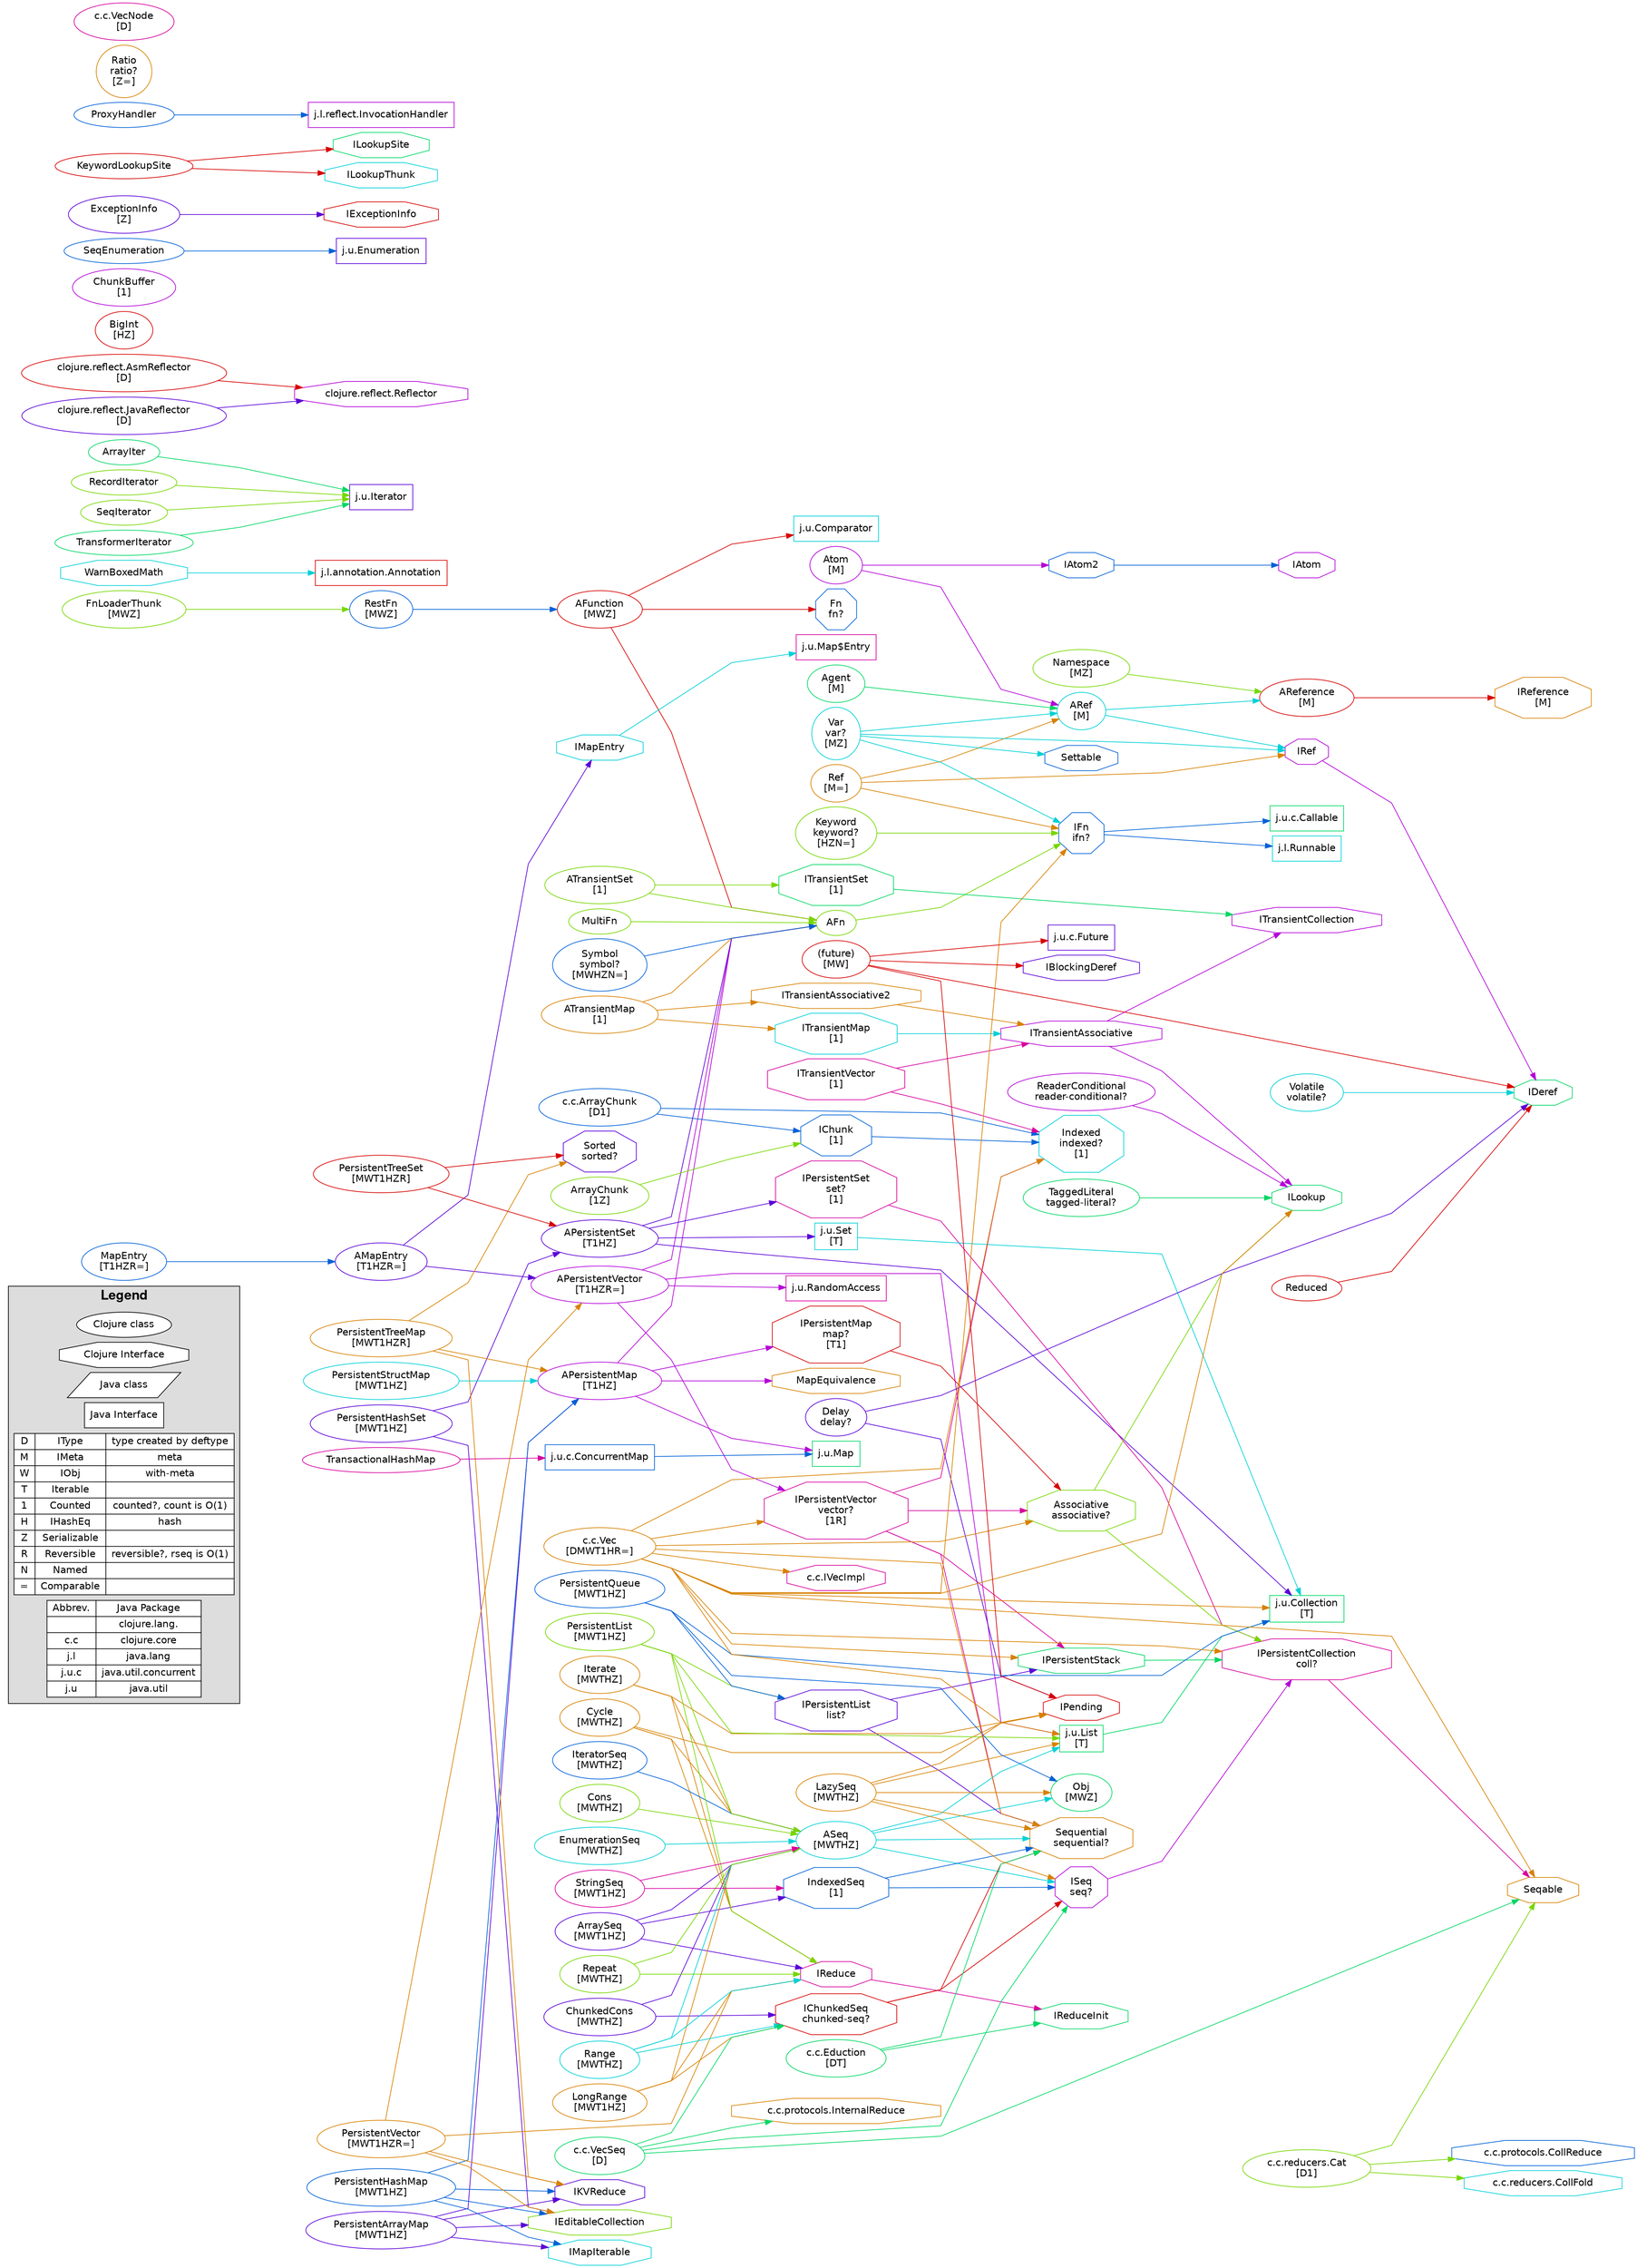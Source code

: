digraph {
  rankdir=LR;
  dpi=55;
  nodesep=0.10;
  ranksep=1.2;
  mclimit=2500.0;
  splines=polyline;
  node[ fontname=Helvetica shape=box ];

  subgraph cluster_legend {
    label="Legend"
    fontname="Helvetica Bold"
    fontsize=19
    bgcolor="#dddddd"
    "Clojure class" [ shape=oval fillcolor="#ffffff" style=filled ];
    "Clojure Interface" [ shape=octagon fillcolor="#ffffff" style=filled ];
    "Java class" [ shape=parallelogram fillcolor="#ffffff" style=filled ];
    "Java Interface" [ shape=box fillcolor="#ffffff" style=filled ];
    
    badges [
      shape=record
      style=filled
      fillcolor="#ffffff"
      label="{{D|M|W|T|1|H|Z|R|N|=}|{IType|IMeta|IObj|Iterable|Counted|IHashEq|Serializable|Reversible|Named|Comparable}|{type created by deftype|meta|with-meta||counted?, count is O(1)|hash||reversible?, rseq is O(1)||}}"
    ]
    java_package_abbreviations [
      shape=record
      style=filled
      fillcolor="#ffffff"
      label="{{Abbrev.||c.c|j.l|j.u.c|j.u}|{Java Package|clojure.lang.|clojure.core|java.lang|java.util.concurrent|java.util}}"
    ]
  }
  "class clojure.lang.AFn" [ label="AFn" color="#76d700" shape="oval"];
  "class clojure.lang.AFn" -> "interface clojure.lang.IFn" [ color="#76d700" ];
  "class clojure.lang.AFunction" [ label="AFunction\n[MWZ]" color="#d70000" shape="oval"];
  "class clojure.lang.AFunction" -> "class clojure.lang.AFn" [ color="#d70000" ];
  "class clojure.lang.AFunction" -> "interface java.util.Comparator" [ color="#d70000" ];
  "class clojure.lang.AFunction" -> "interface clojure.lang.Fn" [ color="#d70000" ];
  "class clojure.lang.AMapEntry" [ label="AMapEntry\n[T1HZR=]" color="#5a00d7" shape="oval"];
  "class clojure.lang.AMapEntry" -> "class clojure.lang.APersistentVector" [ color="#5a00d7" ];
  "class clojure.lang.AMapEntry" -> "interface clojure.lang.IMapEntry" [ color="#5a00d7" ];
  "class clojure.lang.APersistentMap" [ label="APersistentMap\n[T1HZ]" color="#b300d7" shape="oval"];
  "class clojure.lang.APersistentMap" -> "class clojure.lang.AFn" [ color="#b300d7" ];
  "class clojure.lang.APersistentMap" -> "interface clojure.lang.IPersistentMap" [ color="#b300d7" ];
  "class clojure.lang.APersistentMap" -> "interface java.util.Map" [ color="#b300d7" ];
  "class clojure.lang.APersistentMap" -> "interface clojure.lang.MapEquivalence" [ color="#b300d7" ];
  "class clojure.lang.APersistentSet" [ label="APersistentSet\n[T1HZ]" color="#5a00d7" shape="oval"];
  "class clojure.lang.APersistentSet" -> "class clojure.lang.AFn" [ color="#5a00d7" ];
  "class clojure.lang.APersistentSet" -> "interface clojure.lang.IPersistentSet" [ color="#5a00d7" ];
  "class clojure.lang.APersistentSet" -> "interface java.util.Collection" [ color="#5a00d7" ];
  "class clojure.lang.APersistentSet" -> "interface java.util.Set" [ color="#5a00d7" ];
  "class clojure.lang.APersistentVector" [ label="APersistentVector\n[T1HZR=]" color="#b300d7" shape="oval"];
  "class clojure.lang.APersistentVector" -> "class clojure.lang.AFn" [ color="#b300d7" ];
  "class clojure.lang.APersistentVector" -> "interface clojure.lang.IPersistentVector" [ color="#b300d7" ];
  "class clojure.lang.APersistentVector" -> "interface java.util.List" [ color="#b300d7" ];
  "class clojure.lang.APersistentVector" -> "interface java.util.RandomAccess" [ color="#b300d7" ];
  "class clojure.lang.ARef" [ label="ARef\n[M]" color="#00d0d7" shape="oval"];
  "class clojure.lang.ARef" -> "class clojure.lang.AReference" [ color="#00d0d7" ];
  "class clojure.lang.ARef" -> "interface clojure.lang.IRef" [ color="#00d0d7" ];
  "class clojure.lang.AReference" [ label="AReference\n[M]" color="#d70000" shape="oval"];
  "class clojure.lang.AReference" -> "interface clojure.lang.IReference" [ color="#d70000" ];
  "class clojure.lang.ASeq" [ label="ASeq\n[MWTHZ]" color="#00d0d7" shape="oval"];
  "class clojure.lang.ASeq" -> "class clojure.lang.Obj" [ color="#00d0d7" ];
  "class clojure.lang.ASeq" -> "interface clojure.lang.ISeq" [ color="#00d0d7" ];
  "class clojure.lang.ASeq" -> "interface clojure.lang.Sequential" [ color="#00d0d7" ];
  "class clojure.lang.ASeq" -> "interface java.util.List" [ color="#00d0d7" ];
  "class clojure.lang.ATransientMap" [ label="ATransientMap\n[1]" color="#d78100" shape="oval"];
  "class clojure.lang.ATransientMap" -> "class clojure.lang.AFn" [ color="#d78100" ];
  "class clojure.lang.ATransientMap" -> "interface clojure.lang.ITransientMap" [ color="#d78100" ];
  "class clojure.lang.ATransientMap" -> "interface clojure.lang.ITransientAssociative2" [ color="#d78100" ];
  "class clojure.lang.ATransientSet" [ label="ATransientSet\n[1]" color="#76d700" shape="oval"];
  "class clojure.lang.ATransientSet" -> "class clojure.lang.AFn" [ color="#76d700" ];
  "class clojure.lang.ATransientSet" -> "interface clojure.lang.ITransientSet" [ color="#76d700" ];
  "class clojure.lang.Agent" [ label="Agent\n[M]" color="#00d764" shape="oval"];
  "class clojure.lang.Agent" -> "class clojure.lang.ARef" [ color="#00d764" ];
  "interface java.lang.annotation.Annotation" [ label="j.l.annotation.Annotation" color="#d70000" shape="box"];
  "class clojure.core.ArrayChunk" [ label="c.c.ArrayChunk\n[D1]" color="#0061d7" shape="oval"];
  "class clojure.core.ArrayChunk" -> "interface clojure.lang.IChunk" [ color="#0061d7" ];
  "class clojure.core.ArrayChunk" -> "interface clojure.lang.Indexed" [ color="#0061d7" ];
  "class clojure.lang.ArrayChunk" [ label="ArrayChunk\n[1Z]" color="#76d700" shape="oval"];
  "class clojure.lang.ArrayChunk" -> "interface clojure.lang.IChunk" [ color="#76d700" ];
  "class clojure.lang.ArrayIter" [ label="ArrayIter" color="#00d764" shape="oval"];
  "class clojure.lang.ArrayIter" -> "interface java.util.Iterator" [ color="#00d764" ];
  "class clojure.lang.ArraySeq" [ label="ArraySeq\n[MWT1HZ]" color="#5a00d7" shape="oval"];
  "class clojure.lang.ArraySeq" -> "class clojure.lang.ASeq" [ color="#5a00d7" ];
  "class clojure.lang.ArraySeq" -> "interface clojure.lang.IndexedSeq" [ color="#5a00d7" ];
  "class clojure.lang.ArraySeq" -> "interface clojure.lang.IReduce" [ color="#5a00d7" ];
  "class clojure.reflect.AsmReflector" [ label="clojure.reflect.AsmReflector\n[D]" color="#d70000" shape="oval"];
  "class clojure.reflect.AsmReflector" -> "interface clojure.reflect.Reflector" [ color="#d70000" ];
  "interface clojure.lang.Associative" [ label="Associative\nassociative?" color="#76d700" shape="octagon"];
  "interface clojure.lang.Associative" -> "interface clojure.lang.IPersistentCollection" [ color="#76d700" ];
  "interface clojure.lang.Associative" -> "interface clojure.lang.ILookup" [ color="#76d700" ];
  "class clojure.lang.Atom" [ label="Atom\n[M]" color="#b300d7" shape="oval"];
  "class clojure.lang.Atom" -> "class clojure.lang.ARef" [ color="#b300d7" ];
  "class clojure.lang.Atom" -> "interface clojure.lang.IAtom2" [ color="#b300d7" ];
  "class clojure.lang.BigInt" [ label="BigInt\n[HZ]" color="#d70000" shape="oval"];
  "interface java.util.concurrent.Callable" [ label="j.u.c.Callable" color="#00d764" shape="box"];
  "class clojure.core.reducers.Cat" [ label="c.c.reducers.Cat\n[D1]" color="#76d700" shape="oval"];
  "class clojure.core.reducers.Cat" -> "interface clojure.core.reducers.CollFold" [ color="#76d700" ];
  "class clojure.core.reducers.Cat" -> "interface clojure.lang.Seqable" [ color="#76d700" ];
  "class clojure.core.reducers.Cat" -> "interface clojure.core.protocols.CollReduce" [ color="#76d700" ];
  "class clojure.lang.ChunkBuffer" [ label="ChunkBuffer\n[1]" color="#b300d7" shape="oval"];
  "class clojure.lang.ChunkedCons" [ label="ChunkedCons\n[MWTHZ]" color="#5a00d7" shape="oval"];
  "class clojure.lang.ChunkedCons" -> "class clojure.lang.ASeq" [ color="#5a00d7" ];
  "class clojure.lang.ChunkedCons" -> "interface clojure.lang.IChunkedSeq" [ color="#5a00d7" ];
  "interface clojure.core.reducers.CollFold" [ label="c.c.reducers.CollFold" color="#00d0d7" shape="octagon"];
  "interface clojure.core.protocols.CollReduce" [ label="c.c.protocols.CollReduce" color="#0061d7" shape="octagon"];
  "interface java.util.Collection" [ label="j.u.Collection\n[T]" color="#00d764" shape="box"];
  "interface java.util.Comparator" [ label="j.u.Comparator" color="#00d0d7" shape="box"];
  "interface java.util.concurrent.ConcurrentMap" [ label="j.u.c.ConcurrentMap" color="#0061d7" shape="box"];
  "interface java.util.concurrent.ConcurrentMap" -> "interface java.util.Map" [ color="#0061d7" ];
  "class clojure.lang.Cons" [ label="Cons\n[MWTHZ]" color="#76d700" shape="oval"];
  "class clojure.lang.Cons" -> "class clojure.lang.ASeq" [ color="#76d700" ];
  "class clojure.lang.Cycle" [ label="Cycle\n[MWTHZ]" color="#d78100" shape="oval"];
  "class clojure.lang.Cycle" -> "class clojure.lang.ASeq" [ color="#d78100" ];
  "class clojure.lang.Cycle" -> "interface clojure.lang.IReduce" [ color="#d78100" ];
  "class clojure.lang.Cycle" -> "interface clojure.lang.IPending" [ color="#d78100" ];
  "class clojure.lang.Delay" [ label="Delay\ndelay?" color="#5a00d7" shape="oval"];
  "class clojure.lang.Delay" -> "interface clojure.lang.IDeref" [ color="#5a00d7" ];
  "class clojure.lang.Delay" -> "interface clojure.lang.IPending" [ color="#5a00d7" ];
  "class clojure.core.Eduction" [ label="c.c.Eduction\n[DT]" color="#00d764" shape="oval"];
  "class clojure.core.Eduction" -> "interface clojure.lang.IReduceInit" [ color="#00d764" ];
  "class clojure.core.Eduction" -> "interface clojure.lang.Sequential" [ color="#00d764" ];
  "interface java.util.Map$Entry" [ label="j.u.Map$Entry" color="#d7009e" shape="box"];
  "interface java.util.Enumeration" [ label="j.u.Enumeration" color="#5a00d7" shape="box"];
  "class clojure.lang.EnumerationSeq" [ label="EnumerationSeq\n[MWTHZ]" color="#00d0d7" shape="oval"];
  "class clojure.lang.EnumerationSeq" -> "class clojure.lang.ASeq" [ color="#00d0d7" ];
  "class clojure.lang.ExceptionInfo" [ label="ExceptionInfo\n[Z]" color="#5a00d7" shape="oval"];
  "class clojure.lang.ExceptionInfo" -> "interface clojure.lang.IExceptionInfo" [ color="#5a00d7" ];
  "interface clojure.lang.Fn" [ label="Fn\nfn?" color="#0061d7" shape="octagon"];
  "class clojure.lang.FnLoaderThunk" [ label="FnLoaderThunk\n[MWZ]" color="#76d700" shape="oval"];
  "class clojure.lang.FnLoaderThunk" -> "class clojure.lang.RestFn" [ color="#76d700" ];
  "interface java.util.concurrent.Future" [ label="j.u.c.Future" color="#5a00d7" shape="box"];
  "interface clojure.lang.IAtom" [ label="IAtom" color="#b300d7" shape="octagon"];
  "interface clojure.lang.IAtom2" [ label="IAtom2" color="#0061d7" shape="octagon"];
  "interface clojure.lang.IAtom2" -> "interface clojure.lang.IAtom" [ color="#0061d7" ];
  "interface clojure.lang.IBlockingDeref" [ label="IBlockingDeref" color="#5a00d7" shape="octagon"];
  "interface clojure.lang.IChunk" [ label="IChunk\n[1]" color="#0061d7" shape="octagon"];
  "interface clojure.lang.IChunk" -> "interface clojure.lang.Indexed" [ color="#0061d7" ];
  "interface clojure.lang.IChunkedSeq" [ label="IChunkedSeq\nchunked-seq?" color="#d70000" shape="octagon"];
  "interface clojure.lang.IChunkedSeq" -> "interface clojure.lang.ISeq" [ color="#d70000" ];
  "interface clojure.lang.IChunkedSeq" -> "interface clojure.lang.Sequential" [ color="#d70000" ];
  "interface clojure.lang.IDeref" [ label="IDeref" color="#00d764" shape="octagon"];
  "interface clojure.lang.IEditableCollection" [ label="IEditableCollection" color="#76d700" shape="octagon"];
  "interface clojure.lang.IExceptionInfo" [ label="IExceptionInfo" color="#d70000" shape="octagon"];
  "interface clojure.lang.IFn" [ label="IFn\nifn?" color="#0061d7" shape="octagon"];
  "interface clojure.lang.IFn" -> "interface java.util.concurrent.Callable" [ color="#0061d7" ];
  "interface clojure.lang.IFn" -> "interface java.lang.Runnable" [ color="#0061d7" ];
  "interface clojure.lang.IKVReduce" [ label="IKVReduce" color="#5a00d7" shape="octagon"];
  "interface clojure.lang.ILookup" [ label="ILookup" color="#00d764" shape="octagon"];
  "interface clojure.lang.ILookupSite" [ label="ILookupSite" color="#00d764" shape="octagon"];
  "interface clojure.lang.ILookupThunk" [ label="ILookupThunk" color="#00d0d7" shape="octagon"];
  "interface clojure.lang.IMapEntry" [ label="IMapEntry" color="#00d0d7" shape="octagon"];
  "interface clojure.lang.IMapEntry" -> "interface java.util.Map$Entry" [ color="#00d0d7" ];
  "interface clojure.lang.IMapIterable" [ label="IMapIterable" color="#00d0d7" shape="octagon"];
  "interface clojure.lang.IPending" [ label="IPending" color="#d70000" shape="octagon"];
  "interface clojure.lang.IPersistentCollection" [ label="IPersistentCollection\ncoll?" color="#d7009e" shape="octagon"];
  "interface clojure.lang.IPersistentCollection" -> "interface clojure.lang.Seqable" [ color="#d7009e" ];
  "interface clojure.lang.IPersistentList" [ label="IPersistentList\nlist?" color="#5a00d7" shape="octagon"];
  "interface clojure.lang.IPersistentList" -> "interface clojure.lang.Sequential" [ color="#5a00d7" ];
  "interface clojure.lang.IPersistentList" -> "interface clojure.lang.IPersistentStack" [ color="#5a00d7" ];
  "interface clojure.lang.IPersistentMap" [ label="IPersistentMap\nmap?\n[T1]" color="#d70000" shape="octagon"];
  "interface clojure.lang.IPersistentMap" -> "interface clojure.lang.Associative" [ color="#d70000" ];
  "interface clojure.lang.IPersistentSet" [ label="IPersistentSet\nset?\n[1]" color="#d7009e" shape="octagon"];
  "interface clojure.lang.IPersistentSet" -> "interface clojure.lang.IPersistentCollection" [ color="#d7009e" ];
  "interface clojure.lang.IPersistentStack" [ label="IPersistentStack" color="#00d764" shape="octagon"];
  "interface clojure.lang.IPersistentStack" -> "interface clojure.lang.IPersistentCollection" [ color="#00d764" ];
  "interface clojure.lang.IPersistentVector" [ label="IPersistentVector\nvector?\n[1R]" color="#d7009e" shape="octagon"];
  "interface clojure.lang.IPersistentVector" -> "interface clojure.lang.Associative" [ color="#d7009e" ];
  "interface clojure.lang.IPersistentVector" -> "interface clojure.lang.Sequential" [ color="#d7009e" ];
  "interface clojure.lang.IPersistentVector" -> "interface clojure.lang.IPersistentStack" [ color="#d7009e" ];
  "interface clojure.lang.IPersistentVector" -> "interface clojure.lang.Indexed" [ color="#d7009e" ];
  "interface clojure.lang.IReduce" [ label="IReduce" color="#d7009e" shape="octagon"];
  "interface clojure.lang.IReduce" -> "interface clojure.lang.IReduceInit" [ color="#d7009e" ];
  "interface clojure.lang.IReduceInit" [ label="IReduceInit" color="#00d764" shape="octagon"];
  "interface clojure.lang.IRef" [ label="IRef" color="#b300d7" shape="octagon"];
  "interface clojure.lang.IRef" -> "interface clojure.lang.IDeref" [ color="#b300d7" ];
  "interface clojure.lang.IReference" [ label="IReference\n[M]" color="#d78100" shape="octagon"];
  "interface clojure.lang.ISeq" [ label="ISeq\nseq?" color="#b300d7" shape="octagon"];
  "interface clojure.lang.ISeq" -> "interface clojure.lang.IPersistentCollection" [ color="#b300d7" ];
  "interface clojure.lang.ITransientAssociative" [ label="ITransientAssociative" color="#b300d7" shape="octagon"];
  "interface clojure.lang.ITransientAssociative" -> "interface clojure.lang.ITransientCollection" [ color="#b300d7" ];
  "interface clojure.lang.ITransientAssociative" -> "interface clojure.lang.ILookup" [ color="#b300d7" ];
  "interface clojure.lang.ITransientAssociative2" [ label="ITransientAssociative2" color="#d78100" shape="octagon"];
  "interface clojure.lang.ITransientAssociative2" -> "interface clojure.lang.ITransientAssociative" [ color="#d78100" ];
  "interface clojure.lang.ITransientCollection" [ label="ITransientCollection" color="#b300d7" shape="octagon"];
  "interface clojure.lang.ITransientMap" [ label="ITransientMap\n[1]" color="#00d0d7" shape="octagon"];
  "interface clojure.lang.ITransientMap" -> "interface clojure.lang.ITransientAssociative" [ color="#00d0d7" ];
  "interface clojure.lang.ITransientSet" [ label="ITransientSet\n[1]" color="#00d764" shape="octagon"];
  "interface clojure.lang.ITransientSet" -> "interface clojure.lang.ITransientCollection" [ color="#00d764" ];
  "interface clojure.lang.ITransientVector" [ label="ITransientVector\n[1]" color="#d7009e" shape="octagon"];
  "interface clojure.lang.ITransientVector" -> "interface clojure.lang.ITransientAssociative" [ color="#d7009e" ];
  "interface clojure.lang.ITransientVector" -> "interface clojure.lang.Indexed" [ color="#d7009e" ];
  "interface clojure.core.IVecImpl" [ label="c.c.IVecImpl" color="#d7009e" shape="octagon"];
  "interface clojure.lang.Indexed" [ label="Indexed\nindexed?\n[1]" color="#00d0d7" shape="octagon"];
  "interface clojure.lang.IndexedSeq" [ label="IndexedSeq\n[1]" color="#0061d7" shape="octagon"];
  "interface clojure.lang.IndexedSeq" -> "interface clojure.lang.ISeq" [ color="#0061d7" ];
  "interface clojure.lang.IndexedSeq" -> "interface clojure.lang.Sequential" [ color="#0061d7" ];
  "interface clojure.core.protocols.InternalReduce" [ label="c.c.protocols.InternalReduce" color="#d78100" shape="octagon"];
  "interface java.lang.reflect.InvocationHandler" [ label="j.l.reflect.InvocationHandler" color="#b300d7" shape="box"];
  "class clojure.lang.Iterate" [ label="Iterate\n[MWTHZ]" color="#d78100" shape="oval"];
  "class clojure.lang.Iterate" -> "class clojure.lang.ASeq" [ color="#d78100" ];
  "class clojure.lang.Iterate" -> "interface clojure.lang.IReduce" [ color="#d78100" ];
  "class clojure.lang.Iterate" -> "interface clojure.lang.IPending" [ color="#d78100" ];
  "interface java.util.Iterator" [ label="j.u.Iterator" color="#5a00d7" shape="box"];
  "class clojure.lang.IteratorSeq" [ label="IteratorSeq\n[MWTHZ]" color="#0061d7" shape="oval"];
  "class clojure.lang.IteratorSeq" -> "class clojure.lang.ASeq" [ color="#0061d7" ];
  "class clojure.reflect.JavaReflector" [ label="clojure.reflect.JavaReflector\n[D]" color="#5a00d7" shape="oval"];
  "class clojure.reflect.JavaReflector" -> "interface clojure.reflect.Reflector" [ color="#5a00d7" ];
  "class clojure.lang.Keyword" [ label="Keyword\nkeyword?\n[HZN=]" color="#76d700" shape="oval"];
  "class clojure.lang.Keyword" -> "interface clojure.lang.IFn" [ color="#76d700" ];
  "class clojure.lang.KeywordLookupSite" [ label="KeywordLookupSite" color="#d70000" shape="oval"];
  "class clojure.lang.KeywordLookupSite" -> "interface clojure.lang.ILookupSite" [ color="#d70000" ];
  "class clojure.lang.KeywordLookupSite" -> "interface clojure.lang.ILookupThunk" [ color="#d70000" ];
  "class clojure.lang.LazySeq" [ label="LazySeq\n[MWTHZ]" color="#d78100" shape="oval"];
  "class clojure.lang.LazySeq" -> "class clojure.lang.Obj" [ color="#d78100" ];
  "class clojure.lang.LazySeq" -> "interface clojure.lang.ISeq" [ color="#d78100" ];
  "class clojure.lang.LazySeq" -> "interface clojure.lang.Sequential" [ color="#d78100" ];
  "class clojure.lang.LazySeq" -> "interface java.util.List" [ color="#d78100" ];
  "class clojure.lang.LazySeq" -> "interface clojure.lang.IPending" [ color="#d78100" ];
  "interface java.util.List" [ label="j.u.List\n[T]" color="#00d764" shape="box"];
  "interface java.util.List" -> "interface java.util.Collection" [ color="#00d764" ];
  "class clojure.lang.LongRange" [ label="LongRange\n[MWT1HZ]" color="#d78100" shape="oval"];
  "class clojure.lang.LongRange" -> "class clojure.lang.ASeq" [ color="#d78100" ];
  "class clojure.lang.LongRange" -> "interface clojure.lang.IChunkedSeq" [ color="#d78100" ];
  "class clojure.lang.LongRange" -> "interface clojure.lang.IReduce" [ color="#d78100" ];
  "interface java.util.Map" [ label="j.u.Map" color="#00d764" shape="box"];
  "class clojure.lang.MapEntry" [ label="MapEntry\n[T1HZR=]" color="#0061d7" shape="oval"];
  "class clojure.lang.MapEntry" -> "class clojure.lang.AMapEntry" [ color="#0061d7" ];
  "interface clojure.lang.MapEquivalence" [ label="MapEquivalence" color="#d78100" shape="octagon"];
  "class clojure.lang.MultiFn" [ label="MultiFn" color="#76d700" shape="oval"];
  "class clojure.lang.MultiFn" -> "class clojure.lang.AFn" [ color="#76d700" ];
  "class clojure.lang.Namespace" [ label="Namespace\n[MZ]" color="#76d700" shape="oval"];
  "class clojure.lang.Namespace" -> "class clojure.lang.AReference" [ color="#76d700" ];
  "class clojure.lang.Obj" [ label="Obj\n[MWZ]" color="#00d764" shape="oval"];
  "class clojure.lang.PersistentArrayMap" [ label="PersistentArrayMap\n[MWT1HZ]" color="#5a00d7" shape="oval"];
  "class clojure.lang.PersistentArrayMap" -> "class clojure.lang.APersistentMap" [ color="#5a00d7" ];
  "class clojure.lang.PersistentArrayMap" -> "interface clojure.lang.IEditableCollection" [ color="#5a00d7" ];
  "class clojure.lang.PersistentArrayMap" -> "interface clojure.lang.IMapIterable" [ color="#5a00d7" ];
  "class clojure.lang.PersistentArrayMap" -> "interface clojure.lang.IKVReduce" [ color="#5a00d7" ];
  "class clojure.lang.PersistentHashMap" [ label="PersistentHashMap\n[MWT1HZ]" color="#0061d7" shape="oval"];
  "class clojure.lang.PersistentHashMap" -> "class clojure.lang.APersistentMap" [ color="#0061d7" ];
  "class clojure.lang.PersistentHashMap" -> "interface clojure.lang.IEditableCollection" [ color="#0061d7" ];
  "class clojure.lang.PersistentHashMap" -> "interface clojure.lang.IMapIterable" [ color="#0061d7" ];
  "class clojure.lang.PersistentHashMap" -> "interface clojure.lang.IKVReduce" [ color="#0061d7" ];
  "class clojure.lang.PersistentHashSet" [ label="PersistentHashSet\n[MWT1HZ]" color="#5a00d7" shape="oval"];
  "class clojure.lang.PersistentHashSet" -> "class clojure.lang.APersistentSet" [ color="#5a00d7" ];
  "class clojure.lang.PersistentHashSet" -> "interface clojure.lang.IEditableCollection" [ color="#5a00d7" ];
  "class clojure.lang.PersistentList" [ label="PersistentList\n[MWT1HZ]" color="#76d700" shape="oval"];
  "class clojure.lang.PersistentList" -> "class clojure.lang.ASeq" [ color="#76d700" ];
  "class clojure.lang.PersistentList" -> "interface clojure.lang.IPersistentList" [ color="#76d700" ];
  "class clojure.lang.PersistentList" -> "interface clojure.lang.IReduce" [ color="#76d700" ];
  "class clojure.lang.PersistentList" -> "interface java.util.List" [ color="#76d700" ];
  "class clojure.lang.PersistentQueue" [ label="PersistentQueue\n[MWT1HZ]" color="#0061d7" shape="oval"];
  "class clojure.lang.PersistentQueue" -> "class clojure.lang.Obj" [ color="#0061d7" ];
  "class clojure.lang.PersistentQueue" -> "interface clojure.lang.IPersistentList" [ color="#0061d7" ];
  "class clojure.lang.PersistentQueue" -> "interface java.util.Collection" [ color="#0061d7" ];
  "class clojure.lang.PersistentStructMap" [ label="PersistentStructMap\n[MWT1HZ]" color="#00d0d7" shape="oval"];
  "class clojure.lang.PersistentStructMap" -> "class clojure.lang.APersistentMap" [ color="#00d0d7" ];
  "class clojure.lang.PersistentTreeMap" [ label="PersistentTreeMap\n[MWT1HZR]" color="#d78100" shape="oval"];
  "class clojure.lang.PersistentTreeMap" -> "class clojure.lang.APersistentMap" [ color="#d78100" ];
  "class clojure.lang.PersistentTreeMap" -> "interface clojure.lang.Sorted" [ color="#d78100" ];
  "class clojure.lang.PersistentTreeMap" -> "interface clojure.lang.IKVReduce" [ color="#d78100" ];
  "class clojure.lang.PersistentTreeSet" [ label="PersistentTreeSet\n[MWT1HZR]" color="#d70000" shape="oval"];
  "class clojure.lang.PersistentTreeSet" -> "class clojure.lang.APersistentSet" [ color="#d70000" ];
  "class clojure.lang.PersistentTreeSet" -> "interface clojure.lang.Sorted" [ color="#d70000" ];
  "class clojure.lang.PersistentVector" [ label="PersistentVector\n[MWT1HZR=]" color="#d78100" shape="oval"];
  "class clojure.lang.PersistentVector" -> "class clojure.lang.APersistentVector" [ color="#d78100" ];
  "class clojure.lang.PersistentVector" -> "interface clojure.lang.IEditableCollection" [ color="#d78100" ];
  "class clojure.lang.PersistentVector" -> "interface clojure.lang.IReduce" [ color="#d78100" ];
  "class clojure.lang.PersistentVector" -> "interface clojure.lang.IKVReduce" [ color="#d78100" ];
  "class clojure.lang.ProxyHandler" [ label="ProxyHandler" color="#0061d7" shape="oval"];
  "class clojure.lang.ProxyHandler" -> "interface java.lang.reflect.InvocationHandler" [ color="#0061d7" ];
  "interface java.util.RandomAccess" [ label="j.u.RandomAccess" color="#d7009e" shape="box"];
  "class clojure.lang.Range" [ label="Range\n[MWTHZ]" color="#00d0d7" shape="oval"];
  "class clojure.lang.Range" -> "class clojure.lang.ASeq" [ color="#00d0d7" ];
  "class clojure.lang.Range" -> "interface clojure.lang.IChunkedSeq" [ color="#00d0d7" ];
  "class clojure.lang.Range" -> "interface clojure.lang.IReduce" [ color="#00d0d7" ];
  "class clojure.lang.Ratio" [ label="Ratio\nratio?\n[Z=]" color="#d78100" shape="oval"];
  "class clojure.lang.ReaderConditional" [ label="ReaderConditional\nreader-conditional?" color="#b300d7" shape="oval"];
  "class clojure.lang.ReaderConditional" -> "interface clojure.lang.ILookup" [ color="#b300d7" ];
  "class clojure.lang.RecordIterator" [ label="RecordIterator" color="#76d700" shape="oval"];
  "class clojure.lang.RecordIterator" -> "interface java.util.Iterator" [ color="#76d700" ];
  "class clojure.lang.Reduced" [ label="Reduced" color="#d70000" shape="oval"];
  "class clojure.lang.Reduced" -> "interface clojure.lang.IDeref" [ color="#d70000" ];
  "class clojure.lang.Ref" [ label="Ref\n[M=]" color="#d78100" shape="oval"];
  "class clojure.lang.Ref" -> "class clojure.lang.ARef" [ color="#d78100" ];
  "class clojure.lang.Ref" -> "interface clojure.lang.IFn" [ color="#d78100" ];
  "class clojure.lang.Ref" -> "interface clojure.lang.IRef" [ color="#d78100" ];
  "interface clojure.reflect.Reflector" [ label="clojure.reflect.Reflector" color="#b300d7" shape="octagon"];
  "class clojure.lang.Repeat" [ label="Repeat\n[MWTHZ]" color="#76d700" shape="oval"];
  "class clojure.lang.Repeat" -> "class clojure.lang.ASeq" [ color="#76d700" ];
  "class clojure.lang.Repeat" -> "interface clojure.lang.IReduce" [ color="#76d700" ];
  "class clojure.lang.RestFn" [ label="RestFn\n[MWZ]" color="#0061d7" shape="oval"];
  "class clojure.lang.RestFn" -> "class clojure.lang.AFunction" [ color="#0061d7" ];
  "interface java.lang.Runnable" [ label="j.l.Runnable" color="#00d0d7" shape="box"];
  "class clojure.lang.SeqEnumeration" [ label="SeqEnumeration" color="#0061d7" shape="oval"];
  "class clojure.lang.SeqEnumeration" -> "interface java.util.Enumeration" [ color="#0061d7" ];
  "class clojure.lang.SeqIterator" [ label="SeqIterator" color="#76d700" shape="oval"];
  "class clojure.lang.SeqIterator" -> "interface java.util.Iterator" [ color="#76d700" ];
  "interface clojure.lang.Seqable" [ label="Seqable" color="#d78100" shape="octagon"];
  "interface clojure.lang.Sequential" [ label="Sequential\nsequential?" color="#d78100" shape="octagon"];
  "interface java.util.Set" [ label="j.u.Set\n[T]" color="#00d0d7" shape="box"];
  "interface java.util.Set" -> "interface java.util.Collection" [ color="#00d0d7" ];
  "interface clojure.lang.Settable" [ label="Settable" color="#0061d7" shape="octagon"];
  "interface clojure.lang.Sorted" [ label="Sorted\nsorted?" color="#5a00d7" shape="octagon"];
  "class clojure.lang.StringSeq" [ label="StringSeq\n[MWT1HZ]" color="#d7009e" shape="oval"];
  "class clojure.lang.StringSeq" -> "class clojure.lang.ASeq" [ color="#d7009e" ];
  "class clojure.lang.StringSeq" -> "interface clojure.lang.IndexedSeq" [ color="#d7009e" ];
  "class clojure.lang.Symbol" [ label="Symbol\nsymbol?\n[MWHZN=]" color="#0061d7" shape="oval"];
  "class clojure.lang.Symbol" -> "class clojure.lang.AFn" [ color="#0061d7" ];
  "class clojure.lang.TaggedLiteral" [ label="TaggedLiteral\ntagged-literal?" color="#00d764" shape="oval"];
  "class clojure.lang.TaggedLiteral" -> "interface clojure.lang.ILookup" [ color="#00d764" ];
  "class clojure.lang.TransactionalHashMap" [ label="TransactionalHashMap" color="#d7009e" shape="oval"];
  "class clojure.lang.TransactionalHashMap" -> "interface java.util.concurrent.ConcurrentMap" [ color="#d7009e" ];
  "class clojure.lang.TransformerIterator" [ label="TransformerIterator" color="#00d764" shape="oval"];
  "class clojure.lang.TransformerIterator" -> "interface java.util.Iterator" [ color="#00d764" ];
  "class clojure.lang.Var" [ label="Var\nvar?\n[MZ]" color="#00d0d7" shape="oval"];
  "class clojure.lang.Var" -> "class clojure.lang.ARef" [ color="#00d0d7" ];
  "class clojure.lang.Var" -> "interface clojure.lang.IFn" [ color="#00d0d7" ];
  "class clojure.lang.Var" -> "interface clojure.lang.IRef" [ color="#00d0d7" ];
  "class clojure.lang.Var" -> "interface clojure.lang.Settable" [ color="#00d0d7" ];
  "class clojure.core.Vec" [ label="c.c.Vec\n[DMWT1HR=]" color="#d78100" shape="oval"];
  "class clojure.core.Vec" -> "interface clojure.lang.Associative" [ color="#d78100" ];
  "class clojure.core.Vec" -> "interface java.util.Collection" [ color="#d78100" ];
  "class clojure.core.Vec" -> "interface clojure.lang.ILookup" [ color="#d78100" ];
  "class clojure.core.Vec" -> "interface clojure.lang.IPersistentCollection" [ color="#d78100" ];
  "class clojure.core.Vec" -> "interface clojure.core.IVecImpl" [ color="#d78100" ];
  "class clojure.core.Vec" -> "interface clojure.lang.IFn" [ color="#d78100" ];
  "class clojure.core.Vec" -> "interface clojure.lang.Sequential" [ color="#d78100" ];
  "class clojure.core.Vec" -> "interface clojure.lang.IPersistentVector" [ color="#d78100" ];
  "class clojure.core.Vec" -> "interface clojure.lang.Seqable" [ color="#d78100" ];
  "class clojure.core.Vec" -> "interface clojure.lang.IPersistentStack" [ color="#d78100" ];
  "class clojure.core.Vec" -> "interface java.util.List" [ color="#d78100" ];
  "class clojure.core.Vec" -> "interface clojure.lang.Indexed" [ color="#d78100" ];
  "class clojure.core.VecNode" [ label="c.c.VecNode\n[D]" color="#d7009e" shape="oval"];
  "class clojure.core.VecSeq" [ label="c.c.VecSeq\n[D]" color="#00d764" shape="oval"];
  "class clojure.core.VecSeq" -> "interface clojure.lang.ISeq" [ color="#00d764" ];
  "class clojure.core.VecSeq" -> "interface clojure.lang.IChunkedSeq" [ color="#00d764" ];
  "class clojure.core.VecSeq" -> "interface clojure.core.protocols.InternalReduce" [ color="#00d764" ];
  "class clojure.core.VecSeq" -> "interface clojure.lang.Seqable" [ color="#00d764" ];
  "class clojure.lang.Volatile" [ label="Volatile\nvolatile?" color="#00d0d7" shape="oval"];
  "class clojure.lang.Volatile" -> "interface clojure.lang.IDeref" [ color="#00d0d7" ];
  "interface clojure.lang.WarnBoxedMath" [ label="WarnBoxedMath" color="#00d0d7" shape="octagon"];
  "interface clojure.lang.WarnBoxedMath" -> "interface java.lang.annotation.Annotation" [ color="#00d0d7" ];
  "class clojure.core$future_call$reify__8454" [ label="(future)\n[MW]" color="#d70000" shape="oval"];
  "class clojure.core$future_call$reify__8454" -> "interface clojure.lang.IPending" [ color="#d70000" ];
  "class clojure.core$future_call$reify__8454" -> "interface clojure.lang.IBlockingDeref" [ color="#d70000" ];
  "class clojure.core$future_call$reify__8454" -> "interface java.util.concurrent.Future" [ color="#d70000" ];
  "class clojure.core$future_call$reify__8454" -> "interface clojure.lang.IDeref" [ color="#d70000" ];
}

